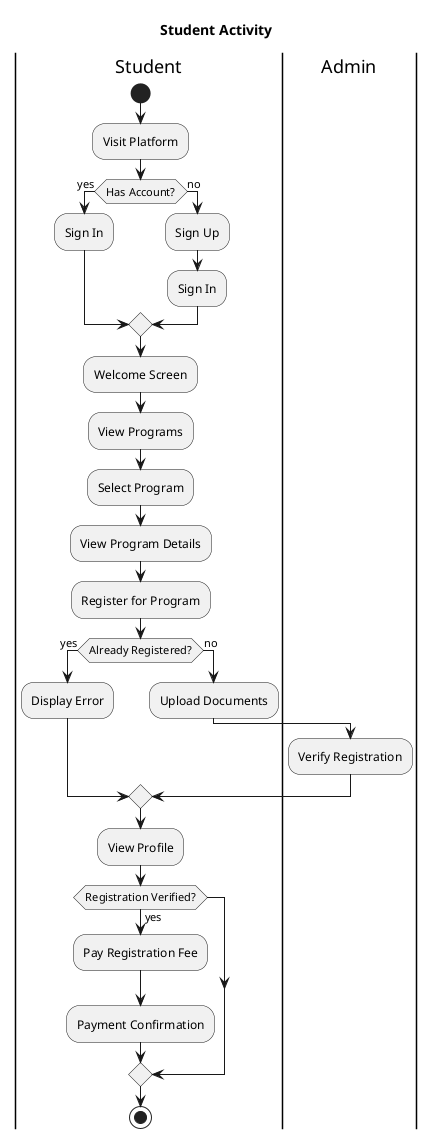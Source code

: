 @startuml
title Student Activity
|Student|
start
:Visit Platform;
if (Has Account?) then (yes)
    :Sign In;
else (no)
    :Sign Up;
    :Sign In;
endif
:Welcome Screen;
:View Programs;
:Select Program;
:View Program Details;
:Register for Program;
if (Already Registered?) then (yes)
    :Display Error;
else (no)
    :Upload Documents;
    |Admin|
    :Verify Registration;
|Student|
endif

:View Profile;
if (Registration Verified?) then (yes)
    :Pay Registration Fee;
    :Payment Confirmation;
endif
stop
@enduml